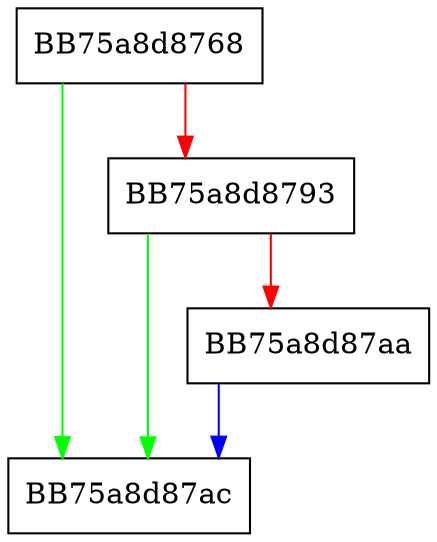 digraph is_min_uve_supported_cpu {
  node [shape="box"];
  graph [splines=ortho];
  BB75a8d8768 -> BB75a8d87ac [color="green"];
  BB75a8d8768 -> BB75a8d8793 [color="red"];
  BB75a8d8793 -> BB75a8d87ac [color="green"];
  BB75a8d8793 -> BB75a8d87aa [color="red"];
  BB75a8d87aa -> BB75a8d87ac [color="blue"];
}